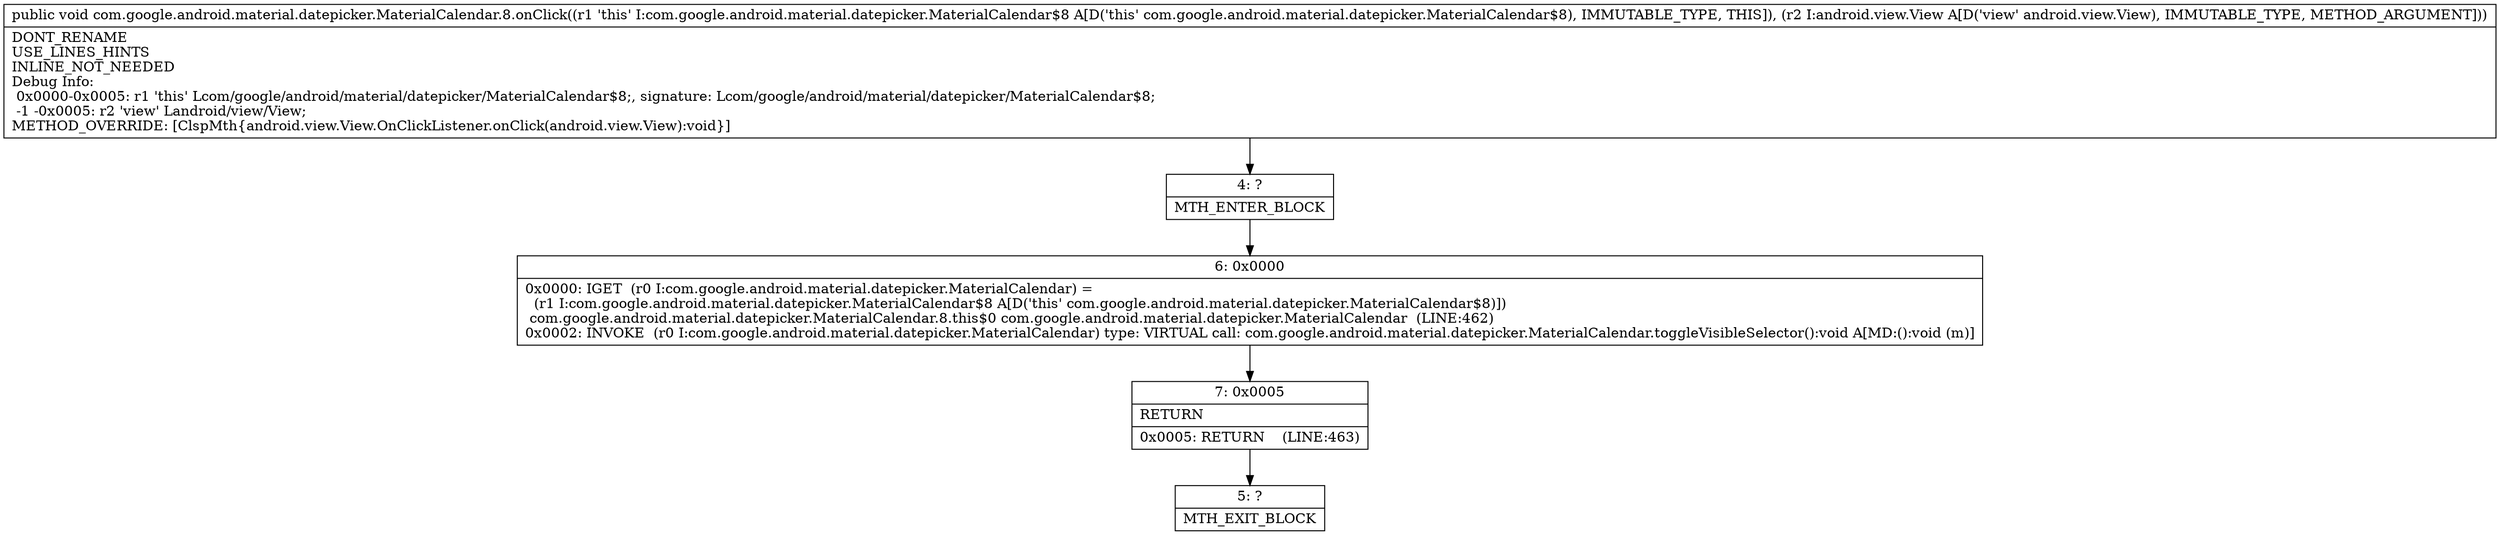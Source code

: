 digraph "CFG forcom.google.android.material.datepicker.MaterialCalendar.8.onClick(Landroid\/view\/View;)V" {
Node_4 [shape=record,label="{4\:\ ?|MTH_ENTER_BLOCK\l}"];
Node_6 [shape=record,label="{6\:\ 0x0000|0x0000: IGET  (r0 I:com.google.android.material.datepicker.MaterialCalendar) = \l  (r1 I:com.google.android.material.datepicker.MaterialCalendar$8 A[D('this' com.google.android.material.datepicker.MaterialCalendar$8)])\l com.google.android.material.datepicker.MaterialCalendar.8.this$0 com.google.android.material.datepicker.MaterialCalendar  (LINE:462)\l0x0002: INVOKE  (r0 I:com.google.android.material.datepicker.MaterialCalendar) type: VIRTUAL call: com.google.android.material.datepicker.MaterialCalendar.toggleVisibleSelector():void A[MD:():void (m)]\l}"];
Node_7 [shape=record,label="{7\:\ 0x0005|RETURN\l|0x0005: RETURN    (LINE:463)\l}"];
Node_5 [shape=record,label="{5\:\ ?|MTH_EXIT_BLOCK\l}"];
MethodNode[shape=record,label="{public void com.google.android.material.datepicker.MaterialCalendar.8.onClick((r1 'this' I:com.google.android.material.datepicker.MaterialCalendar$8 A[D('this' com.google.android.material.datepicker.MaterialCalendar$8), IMMUTABLE_TYPE, THIS]), (r2 I:android.view.View A[D('view' android.view.View), IMMUTABLE_TYPE, METHOD_ARGUMENT]))  | DONT_RENAME\lUSE_LINES_HINTS\lINLINE_NOT_NEEDED\lDebug Info:\l  0x0000\-0x0005: r1 'this' Lcom\/google\/android\/material\/datepicker\/MaterialCalendar$8;, signature: Lcom\/google\/android\/material\/datepicker\/MaterialCalendar$8;\l  \-1 \-0x0005: r2 'view' Landroid\/view\/View;\lMETHOD_OVERRIDE: [ClspMth\{android.view.View.OnClickListener.onClick(android.view.View):void\}]\l}"];
MethodNode -> Node_4;Node_4 -> Node_6;
Node_6 -> Node_7;
Node_7 -> Node_5;
}

